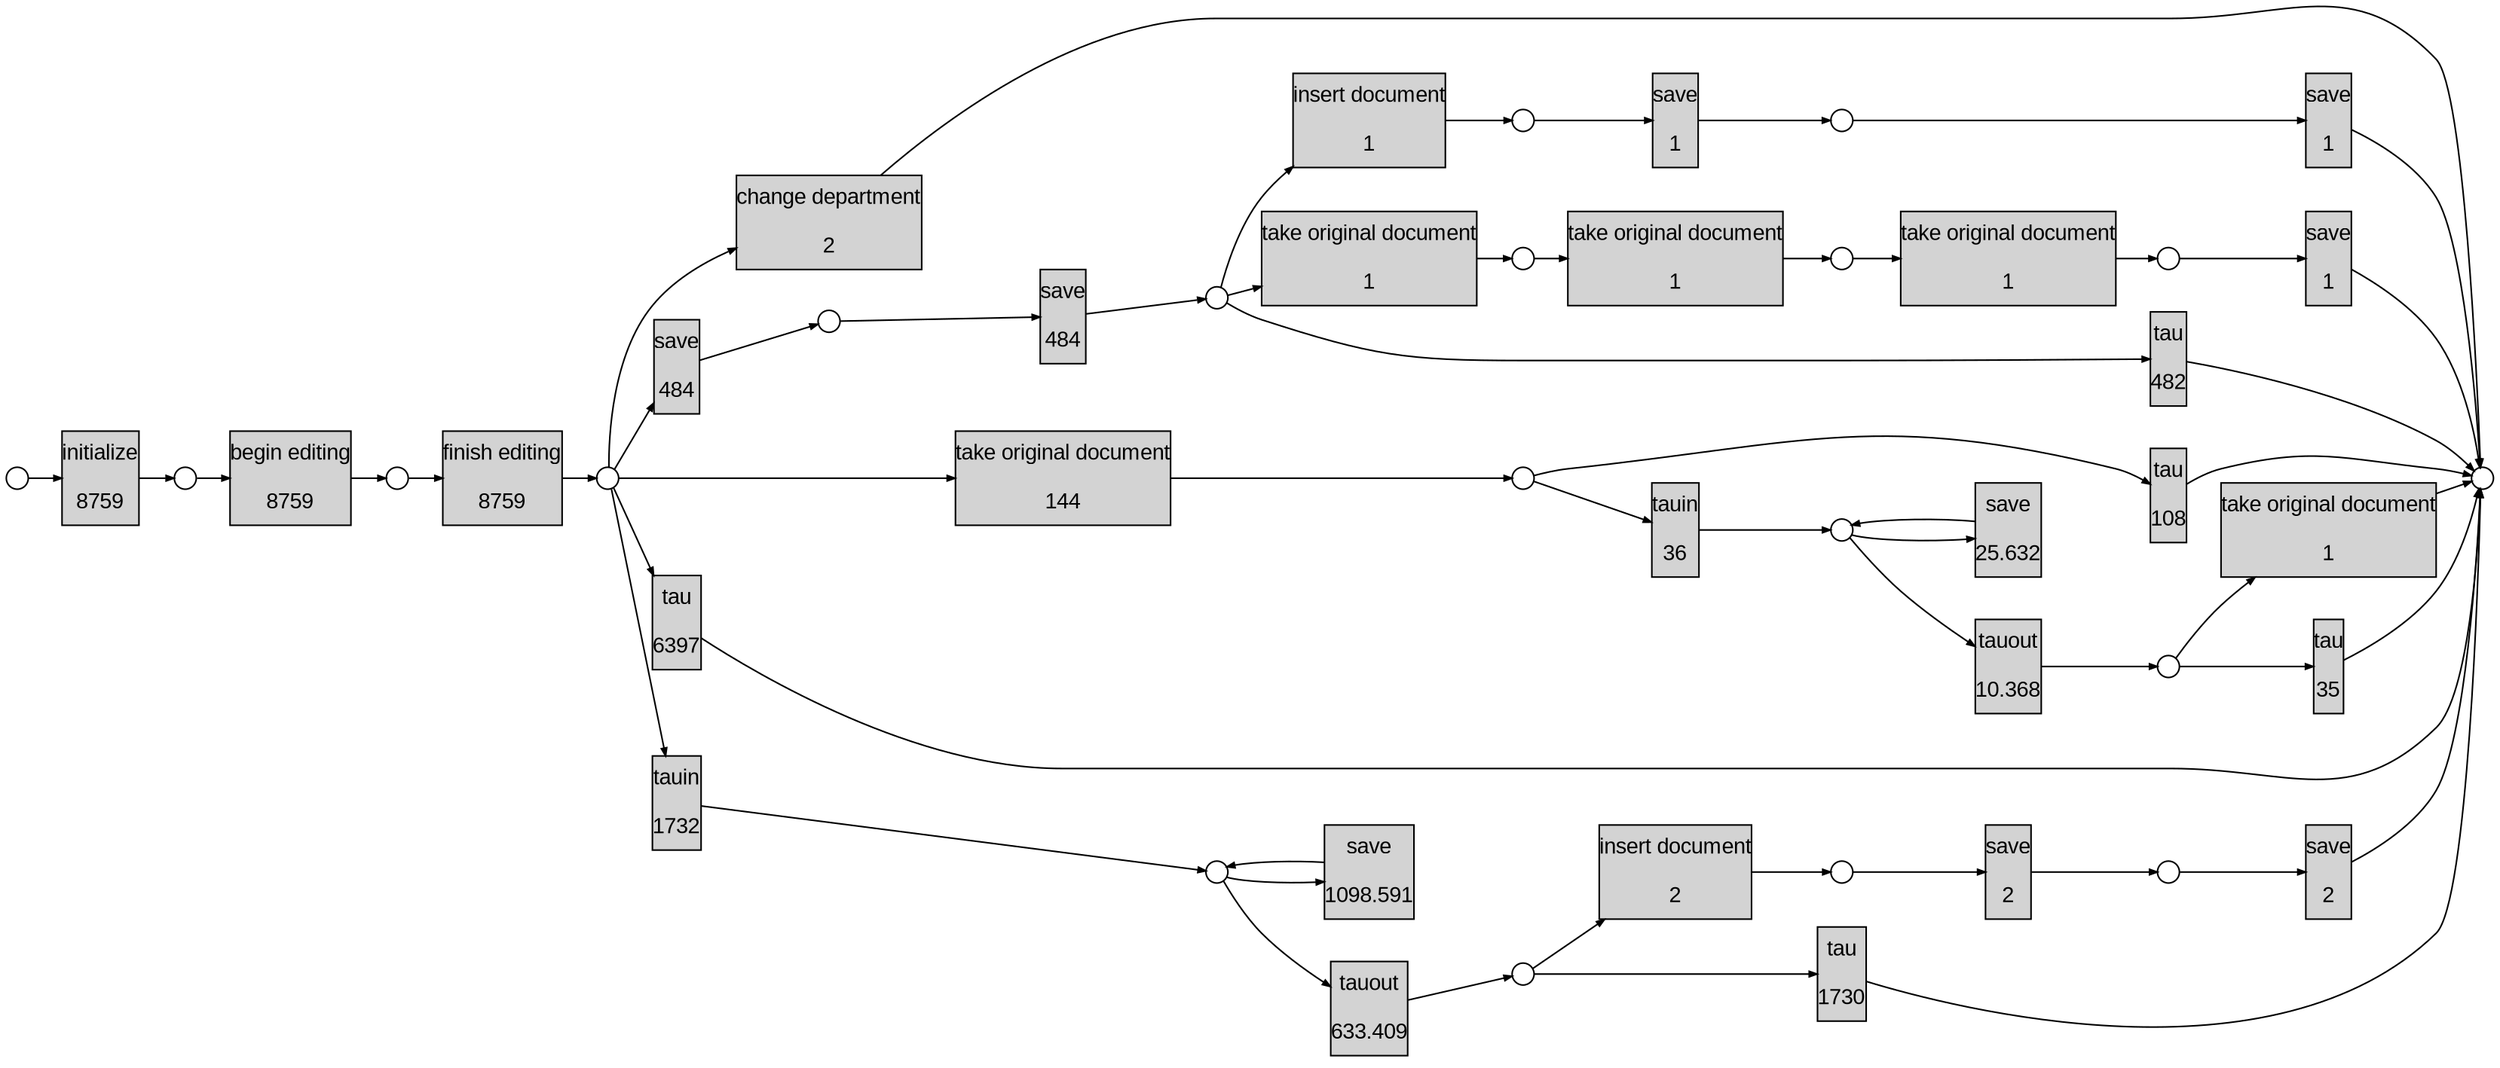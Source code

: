 digraph G { 
ranksep=".3"; fontsize="14"; remincross=true; margin="0.0,0.0"; fontname="Arial";rankdir="LR";
edge [arrowsize="0.5"];
node [height=".2",width=".2",fontname="Arial",fontsize="14"];
ratio=0.4;
id1 [shape="box",margin="0, 0.1",label="begin editing\n\n8759",style="filled"];
id2 [shape="box",margin="0, 0.1",label="change department\n\n2",style="filled"];
id3 [shape="box",margin="0, 0.1",label="finish editing\n\n8759",style="filled"];
id4 [shape="box",margin="0, 0.1",label="initialize\n\n8759",style="filled"];
id5 [shape="box",margin="0, 0.1",label="insert document\n\n2",style="filled"];
id6 [shape="box",margin="0, 0.1",label="insert document\n\n1",style="filled"];
id7 [shape="box",margin="0, 0.1",label="save\n\n25.632",style="filled"];
id8 [shape="box",margin="0, 0.1",label="save\n\n1098.591",style="filled"];
id9 [shape="box",margin="0, 0.1",label="save\n\n2",style="filled"];
id10 [shape="box",margin="0, 0.1",label="save\n\n2",style="filled"];
id11 [shape="box",margin="0, 0.1",label="save\n\n484",style="filled"];
id12 [shape="box",margin="0, 0.1",label="save\n\n484",style="filled"];
id13 [shape="box",margin="0, 0.1",label="save\n\n1",style="filled"];
id14 [shape="box",margin="0, 0.1",label="save\n\n1",style="filled"];
id15 [shape="box",margin="0, 0.1",label="save\n\n1",style="filled"];
id16 [shape="box",margin="0, 0.1",label="take original document\n\n144",style="filled"];
id17 [shape="box",margin="0, 0.1",label="take original document\n\n1",style="filled"];
id18 [shape="box",margin="0, 0.1",label="take original document\n\n1",style="filled"];
id19 [shape="box",margin="0, 0.1",label="take original document\n\n1",style="filled"];
id20 [shape="box",margin="0, 0.1",label="take original document\n\n1",style="filled"];
id21 [shape="box",margin="0, 0.1",label="tau\n\n6397",style="filled"];
id22 [shape="box",margin="0, 0.1",label="tau\n\n108",style="filled"];
id23 [shape="box",margin="0, 0.1",label="tau\n\n35",style="filled"];
id24 [shape="box",margin="0, 0.1",label="tau\n\n1730",style="filled"];
id25 [shape="box",margin="0, 0.1",label="tau\n\n482",style="filled"];
id26 [shape="box",margin="0, 0.1",label="tauin\n\n36",style="filled"];
id27 [shape="box",margin="0, 0.1",label="tauin\n\n1732",style="filled"];
id28 [shape="box",margin="0, 0.1",label="tauout\n\n10.368",style="filled"];
id29 [shape="box",margin="0, 0.1",label="tauout\n\n633.409",style="filled"];
id30 [shape="circle",label=""];
id31 [shape="circle",label=""];
id32 [shape="circle",label=""];
id33 [shape="circle",label=""];
id34 [shape="circle",label=""];
id35 [shape="circle",label=""];
id36 [shape="circle",label=""];
id37 [shape="circle",label=""];
id38 [shape="circle",label=""];
id39 [shape="circle",label=""];
id40 [shape="circle",label=""];
id41 [shape="circle",label=""];
id42 [shape="circle",label=""];
id43 [shape="circle",label=""];
id44 [shape="circle",label=""];
id45 [shape="circle",label=""];
id46 [shape="circle",label=""];
id47 [shape="circle",label=""];
id48 [shape="circle",label=""];
id38 -> id3
id22 -> id48
id36 -> id9
id30 -> id22
id46 -> id2
id24 -> id48
id46 -> id16
id3 -> id46
id17 -> id48
id39 -> id18
id31 -> id17
id41 -> id13
id26 -> id32
id31 -> id23
id37 -> id10
id46 -> id21
id12 -> id39
id21 -> id48
id1 -> id38
id2 -> id48
id6 -> id41
id34 -> id5
id43 -> id15
id28 -> id31
id18 -> id44
id19 -> id45
id32 -> id7
id42 -> id14
id29 -> id34
id46 -> id11
id40 -> id12
id35 -> id8
id10 -> id48
id8 -> id35
id23 -> id48
id11 -> id40
id35 -> id29
id15 -> id48
id33 -> id1
id7 -> id32
id9 -> id37
id32 -> id28
id4 -> id33
id46 -> id27
id20 -> id43
id13 -> id42
id30 -> id26
id47 -> id4
id39 -> id6
id45 -> id20
id27 -> id35
id44 -> id19
id16 -> id30
id39 -> id25
id14 -> id48
id34 -> id24
id5 -> id36
id25 -> id48
}